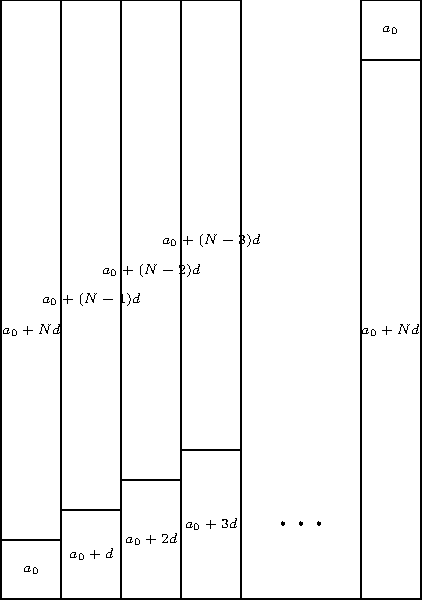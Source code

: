 	size(300);  
    import graph;
    
	//a_0
	draw((0,0)--(1,0));
	draw((0,0)--(0,1));
	draw((0,1)--(1,1));

	label("$a_0$",(0.5,0.5),fontsize(7pt));
	label("$a_0$",(6.5,9.5),fontsize(7pt));
	
	//a_1
	draw((1,0)--(2,0));
	draw((1,0)--(1,1.5));
	draw((1,1.5)--(2,1.5));

	label("$a_0+d$",(1.5,0.75),fontsize(7pt));
	
	//a_2
	draw((2,0)--(3,0));
	draw((2,0)--(2,2));
	draw((2,2)--(3,2));

	label("$a_0+2d$",(2.5,1),fontsize(7pt));
	
	//a_3
	draw((3,0)--(4,0));
	draw((3,0)--(3,2.5));
	draw((3,2.5)--(4,2.5));
	
	label("$a_0+3d$",(3.5,1.25),fontsize(7pt));
	
	draw((4,2.5)--(4,0));
	
	//Space
	draw((4,0)--(6,0));
	label("$\cdots$",(5,1.25),fontsize(20pt));	
	
	//a_n
	draw((6,0)--(7,0));
	draw((6,0)--(6,9));
	draw((6,9)--(7,9));
	
	label("$a_0+Nd$",(6.5,4.5),fontsize(7pt));
	
	draw((7,9)--(7,0));
	
	label("$a_0+(N-3)d$",(3.5,6),fontsize(7pt));
	label("$a_0+(N-2)d$",(2.5,5.5),fontsize(7pt));
	label("$a_0+(N-1)d$",(1.5,5),fontsize(7pt));
	label("$a_0+Nd$",(0.5,4.5),fontsize(7pt));

    for(int i = 0; i < 7; i = i + 1) {
        if( i != 4 && i != 5){
            draw(box((i,0),(i+1,10)));
        }
    }
	
	
